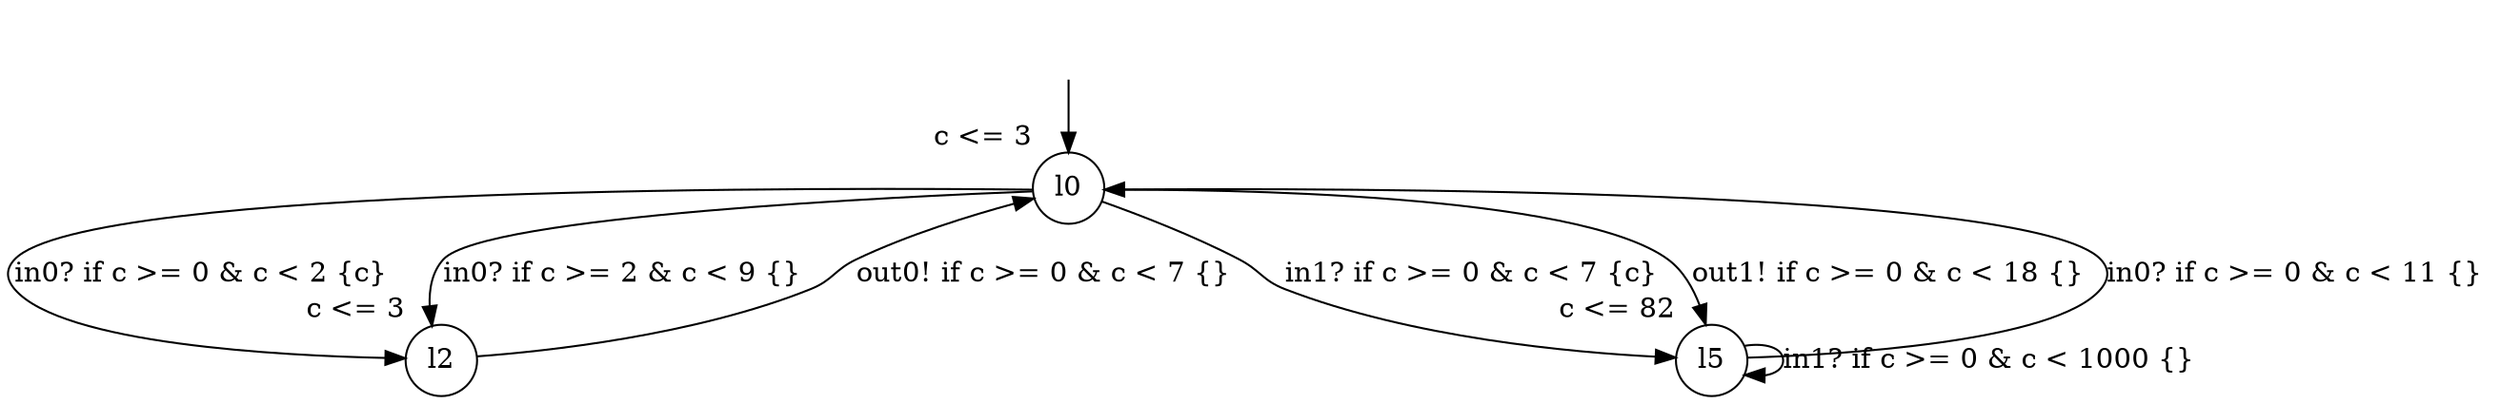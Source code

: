 digraph g {
__start0 [label="" shape="none"];
l0 [shape="circle" margin=0 label="l0", xlabel="c <= 3"];
l2 [shape="circle" margin=0 label="l2", xlabel="c <= 3"];
l5 [shape="circle" margin=0 label="l5", xlabel="c <= 82"];
l0 -> l2 [label="in0? if c >= 0 & c < 2 {c} "];
l0 -> l5 [label="in1? if c >= 0 & c < 7 {c} "];
l0 -> l5 [label="out1! if c >= 0 & c < 18 {} "];
l0 -> l2 [label="in0? if c >= 2 & c < 9 {} "];
l2 -> l0 [label="out0! if c >= 0 & c < 7 {} "];
l5 -> l0 [label="in0? if c >= 0 & c < 11 {} "];
l5 -> l5 [label="in1? if c >= 0 & c < 1000 {} "];
__start0 -> l0;
}
